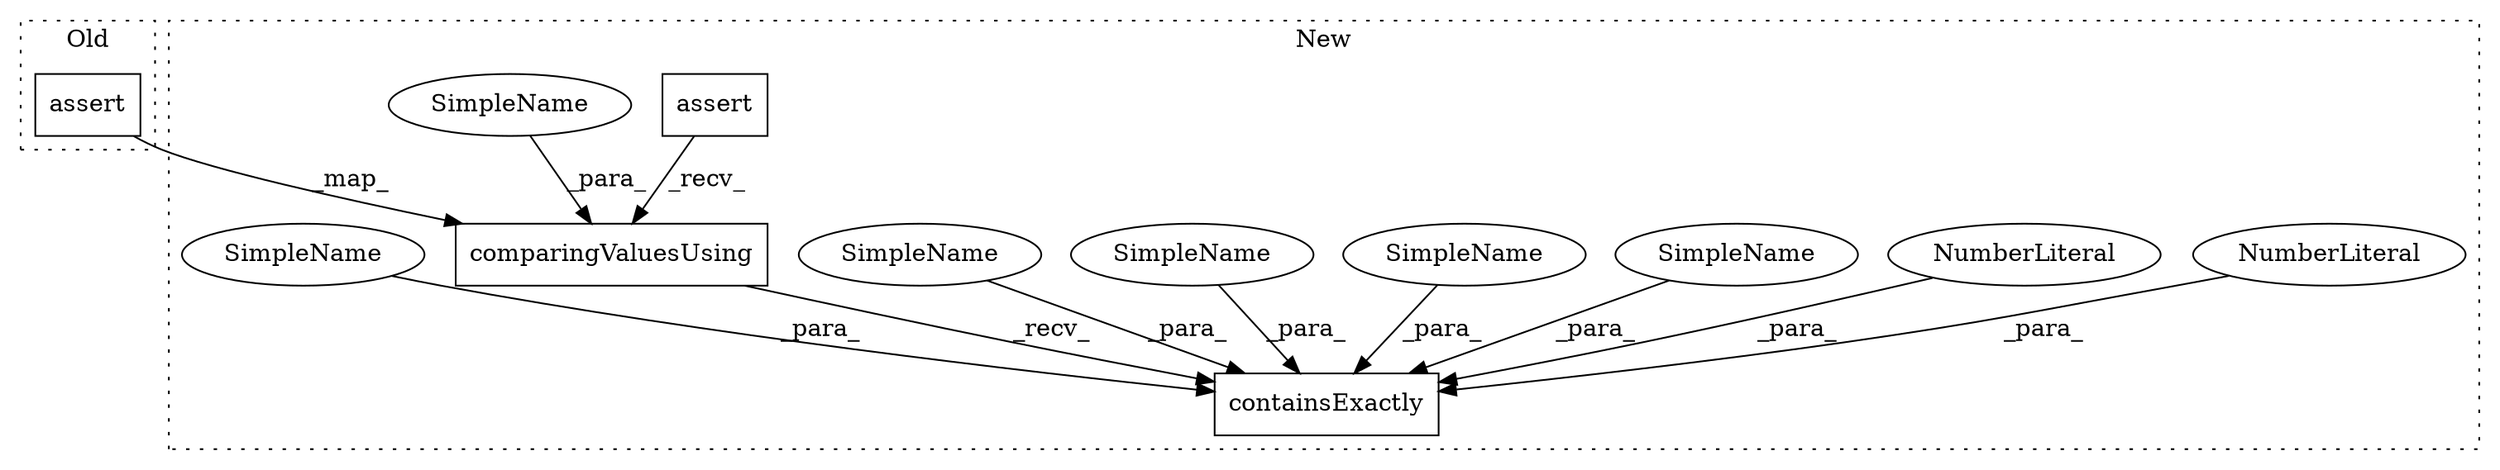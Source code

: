 digraph G {
subgraph cluster0 {
1 [label="assert" a="32" s="8336,8452" l="19,1" shape="box"];
label = "Old";
style="dotted";
}
subgraph cluster1 {
2 [label="comparingValuesUsing" a="32" s="9843,9887" l="21,1" shape="box"];
3 [label="assert" a="32" s="9742,9832" l="11,1" shape="box"];
4 [label="containsExactly" a="32" s="9898,10107" l="29,1" shape="box"];
5 [label="NumberLiteral" a="34" s="9927" l="1" shape="ellipse"];
6 [label="NumberLiteral" a="34" s="10039" l="1" shape="ellipse"];
7 [label="SimpleName" a="42" s="10083" l="24" shape="ellipse"];
8 [label="SimpleName" a="42" s="10042" l="24" shape="ellipse"];
9 [label="SimpleName" a="42" s="9930" l="19" shape="ellipse"];
10 [label="SimpleName" a="42" s="9967" l="19" shape="ellipse"];
11 [label="SimpleName" a="42" s="9864" l="23" shape="ellipse"];
12 [label="SimpleName" a="42" s="10003" l="22" shape="ellipse"];
label = "New";
style="dotted";
}
1 -> 2 [label="_map_"];
2 -> 4 [label="_recv_"];
3 -> 2 [label="_recv_"];
5 -> 4 [label="_para_"];
6 -> 4 [label="_para_"];
7 -> 4 [label="_para_"];
8 -> 4 [label="_para_"];
9 -> 4 [label="_para_"];
10 -> 4 [label="_para_"];
11 -> 2 [label="_para_"];
12 -> 4 [label="_para_"];
}